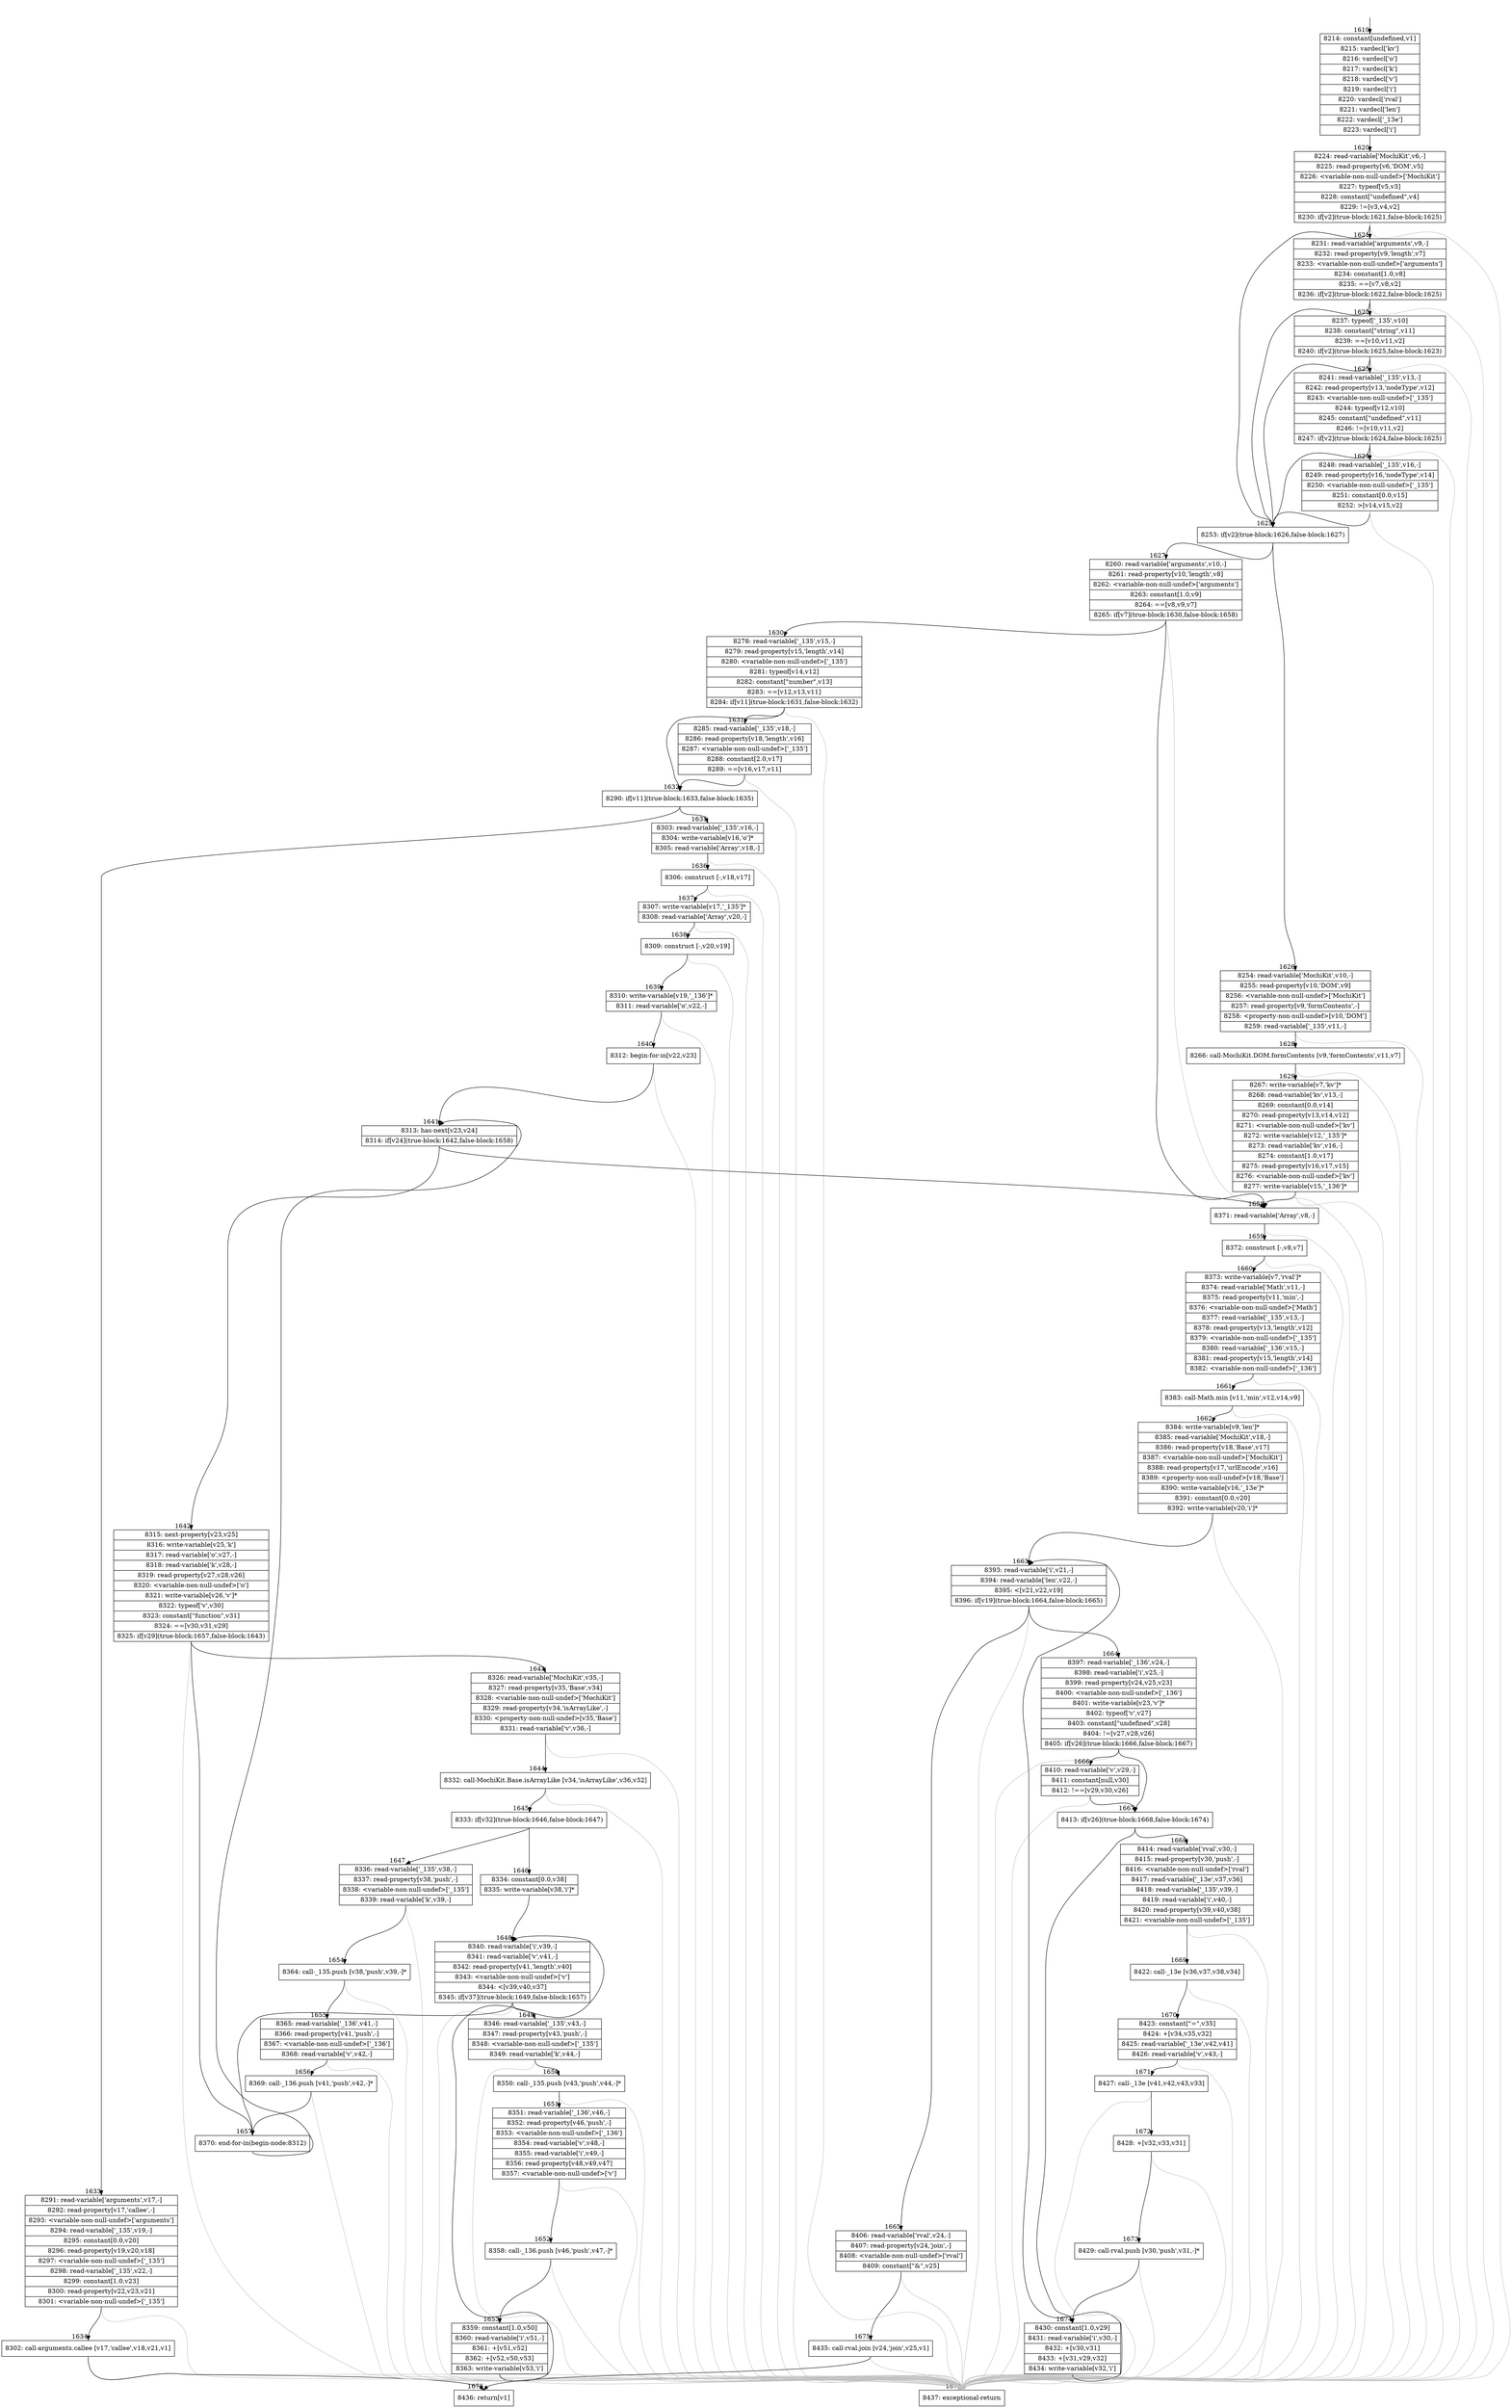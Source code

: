 digraph {
rankdir="TD"
BB_entry112[shape=none,label=""];
BB_entry112 -> BB1619 [tailport=s, headport=n, headlabel="    1619"]
BB1619 [shape=record label="{8214: constant[undefined,v1]|8215: vardecl['kv']|8216: vardecl['o']|8217: vardecl['k']|8218: vardecl['v']|8219: vardecl['i']|8220: vardecl['rval']|8221: vardecl['len']|8222: vardecl['_13e']|8223: vardecl['i']}" ] 
BB1619 -> BB1620 [tailport=s, headport=n, headlabel="      1620"]
BB1620 [shape=record label="{8224: read-variable['MochiKit',v6,-]|8225: read-property[v6,'DOM',v5]|8226: \<variable-non-null-undef\>['MochiKit']|8227: typeof[v5,v3]|8228: constant[\"undefined\",v4]|8229: !=[v3,v4,v2]|8230: if[v2](true-block:1621,false-block:1625)}" ] 
BB1620 -> BB1625 [tailport=s, headport=n, headlabel="      1625"]
BB1620 -> BB1621 [tailport=s, headport=n, headlabel="      1621"]
BB1620 -> BB1677 [tailport=s, headport=n, color=gray, headlabel="      1677"]
BB1621 [shape=record label="{8231: read-variable['arguments',v9,-]|8232: read-property[v9,'length',v7]|8233: \<variable-non-null-undef\>['arguments']|8234: constant[1.0,v8]|8235: ==[v7,v8,v2]|8236: if[v2](true-block:1622,false-block:1625)}" ] 
BB1621 -> BB1625 [tailport=s, headport=n]
BB1621 -> BB1622 [tailport=s, headport=n, headlabel="      1622"]
BB1621 -> BB1677 [tailport=s, headport=n, color=gray]
BB1622 [shape=record label="{8237: typeof['_135',v10]|8238: constant[\"string\",v11]|8239: ==[v10,v11,v2]|8240: if[v2](true-block:1625,false-block:1623)}" ] 
BB1622 -> BB1625 [tailport=s, headport=n]
BB1622 -> BB1623 [tailport=s, headport=n, headlabel="      1623"]
BB1622 -> BB1677 [tailport=s, headport=n, color=gray]
BB1623 [shape=record label="{8241: read-variable['_135',v13,-]|8242: read-property[v13,'nodeType',v12]|8243: \<variable-non-null-undef\>['_135']|8244: typeof[v12,v10]|8245: constant[\"undefined\",v11]|8246: !=[v10,v11,v2]|8247: if[v2](true-block:1624,false-block:1625)}" ] 
BB1623 -> BB1625 [tailport=s, headport=n]
BB1623 -> BB1624 [tailport=s, headport=n, headlabel="      1624"]
BB1623 -> BB1677 [tailport=s, headport=n, color=gray]
BB1624 [shape=record label="{8248: read-variable['_135',v16,-]|8249: read-property[v16,'nodeType',v14]|8250: \<variable-non-null-undef\>['_135']|8251: constant[0.0,v15]|8252: \>[v14,v15,v2]}" ] 
BB1624 -> BB1625 [tailport=s, headport=n]
BB1624 -> BB1677 [tailport=s, headport=n, color=gray]
BB1625 [shape=record label="{8253: if[v2](true-block:1626,false-block:1627)}" ] 
BB1625 -> BB1626 [tailport=s, headport=n, headlabel="      1626"]
BB1625 -> BB1627 [tailport=s, headport=n, headlabel="      1627"]
BB1626 [shape=record label="{8254: read-variable['MochiKit',v10,-]|8255: read-property[v10,'DOM',v9]|8256: \<variable-non-null-undef\>['MochiKit']|8257: read-property[v9,'formContents',-]|8258: \<property-non-null-undef\>[v10,'DOM']|8259: read-variable['_135',v11,-]}" ] 
BB1626 -> BB1628 [tailport=s, headport=n, headlabel="      1628"]
BB1626 -> BB1677 [tailport=s, headport=n, color=gray]
BB1627 [shape=record label="{8260: read-variable['arguments',v10,-]|8261: read-property[v10,'length',v8]|8262: \<variable-non-null-undef\>['arguments']|8263: constant[1.0,v9]|8264: ==[v8,v9,v7]|8265: if[v7](true-block:1630,false-block:1658)}" ] 
BB1627 -> BB1630 [tailport=s, headport=n, headlabel="      1630"]
BB1627 -> BB1658 [tailport=s, headport=n, headlabel="      1658"]
BB1627 -> BB1677 [tailport=s, headport=n, color=gray]
BB1628 [shape=record label="{8266: call-MochiKit.DOM.formContents [v9,'formContents',v11,v7]}" ] 
BB1628 -> BB1629 [tailport=s, headport=n, headlabel="      1629"]
BB1628 -> BB1677 [tailport=s, headport=n, color=gray]
BB1629 [shape=record label="{8267: write-variable[v7,'kv']*|8268: read-variable['kv',v13,-]|8269: constant[0.0,v14]|8270: read-property[v13,v14,v12]|8271: \<variable-non-null-undef\>['kv']|8272: write-variable[v12,'_135']*|8273: read-variable['kv',v16,-]|8274: constant[1.0,v17]|8275: read-property[v16,v17,v15]|8276: \<variable-non-null-undef\>['kv']|8277: write-variable[v15,'_136']*}" ] 
BB1629 -> BB1658 [tailport=s, headport=n]
BB1629 -> BB1677 [tailport=s, headport=n, color=gray]
BB1630 [shape=record label="{8278: read-variable['_135',v15,-]|8279: read-property[v15,'length',v14]|8280: \<variable-non-null-undef\>['_135']|8281: typeof[v14,v12]|8282: constant[\"number\",v13]|8283: ==[v12,v13,v11]|8284: if[v11](true-block:1631,false-block:1632)}" ] 
BB1630 -> BB1632 [tailport=s, headport=n, headlabel="      1632"]
BB1630 -> BB1631 [tailport=s, headport=n, headlabel="      1631"]
BB1630 -> BB1677 [tailport=s, headport=n, color=gray]
BB1631 [shape=record label="{8285: read-variable['_135',v18,-]|8286: read-property[v18,'length',v16]|8287: \<variable-non-null-undef\>['_135']|8288: constant[2.0,v17]|8289: ==[v16,v17,v11]}" ] 
BB1631 -> BB1632 [tailport=s, headport=n]
BB1631 -> BB1677 [tailport=s, headport=n, color=gray]
BB1632 [shape=record label="{8290: if[v11](true-block:1633,false-block:1635)}" ] 
BB1632 -> BB1633 [tailport=s, headport=n, headlabel="      1633"]
BB1632 -> BB1635 [tailport=s, headport=n, headlabel="      1635"]
BB1633 [shape=record label="{8291: read-variable['arguments',v17,-]|8292: read-property[v17,'callee',-]|8293: \<variable-non-null-undef\>['arguments']|8294: read-variable['_135',v19,-]|8295: constant[0.0,v20]|8296: read-property[v19,v20,v18]|8297: \<variable-non-null-undef\>['_135']|8298: read-variable['_135',v22,-]|8299: constant[1.0,v23]|8300: read-property[v22,v23,v21]|8301: \<variable-non-null-undef\>['_135']}" ] 
BB1633 -> BB1634 [tailport=s, headport=n, headlabel="      1634"]
BB1633 -> BB1677 [tailport=s, headport=n, color=gray]
BB1634 [shape=record label="{8302: call-arguments.callee [v17,'callee',v18,v21,v1]}" ] 
BB1634 -> BB1676 [tailport=s, headport=n, headlabel="      1676"]
BB1634 -> BB1677 [tailport=s, headport=n, color=gray]
BB1635 [shape=record label="{8303: read-variable['_135',v16,-]|8304: write-variable[v16,'o']*|8305: read-variable['Array',v18,-]}" ] 
BB1635 -> BB1636 [tailport=s, headport=n, headlabel="      1636"]
BB1635 -> BB1677 [tailport=s, headport=n, color=gray]
BB1636 [shape=record label="{8306: construct [-,v18,v17]}" ] 
BB1636 -> BB1637 [tailport=s, headport=n, headlabel="      1637"]
BB1636 -> BB1677 [tailport=s, headport=n, color=gray]
BB1637 [shape=record label="{8307: write-variable[v17,'_135']*|8308: read-variable['Array',v20,-]}" ] 
BB1637 -> BB1638 [tailport=s, headport=n, headlabel="      1638"]
BB1637 -> BB1677 [tailport=s, headport=n, color=gray]
BB1638 [shape=record label="{8309: construct [-,v20,v19]}" ] 
BB1638 -> BB1639 [tailport=s, headport=n, headlabel="      1639"]
BB1638 -> BB1677 [tailport=s, headport=n, color=gray]
BB1639 [shape=record label="{8310: write-variable[v19,'_136']*|8311: read-variable['o',v22,-]}" ] 
BB1639 -> BB1640 [tailport=s, headport=n, headlabel="      1640"]
BB1639 -> BB1677 [tailport=s, headport=n, color=gray]
BB1640 [shape=record label="{8312: begin-for-in[v22,v23]}" ] 
BB1640 -> BB1641 [tailport=s, headport=n, headlabel="      1641"]
BB1640 -> BB1677 [tailport=s, headport=n, color=gray]
BB1641 [shape=record label="{8313: has-next[v23,v24]|8314: if[v24](true-block:1642,false-block:1658)}" ] 
BB1641 -> BB1642 [tailport=s, headport=n, headlabel="      1642"]
BB1641 -> BB1658 [tailport=s, headport=n]
BB1642 [shape=record label="{8315: next-property[v23,v25]|8316: write-variable[v25,'k']|8317: read-variable['o',v27,-]|8318: read-variable['k',v28,-]|8319: read-property[v27,v28,v26]|8320: \<variable-non-null-undef\>['o']|8321: write-variable[v26,'v']*|8322: typeof['v',v30]|8323: constant[\"function\",v31]|8324: ==[v30,v31,v29]|8325: if[v29](true-block:1657,false-block:1643)}" ] 
BB1642 -> BB1657 [tailport=s, headport=n, headlabel="      1657"]
BB1642 -> BB1643 [tailport=s, headport=n, headlabel="      1643"]
BB1642 -> BB1677 [tailport=s, headport=n, color=gray]
BB1643 [shape=record label="{8326: read-variable['MochiKit',v35,-]|8327: read-property[v35,'Base',v34]|8328: \<variable-non-null-undef\>['MochiKit']|8329: read-property[v34,'isArrayLike',-]|8330: \<property-non-null-undef\>[v35,'Base']|8331: read-variable['v',v36,-]}" ] 
BB1643 -> BB1644 [tailport=s, headport=n, headlabel="      1644"]
BB1643 -> BB1677 [tailport=s, headport=n, color=gray]
BB1644 [shape=record label="{8332: call-MochiKit.Base.isArrayLike [v34,'isArrayLike',v36,v32]}" ] 
BB1644 -> BB1645 [tailport=s, headport=n, headlabel="      1645"]
BB1644 -> BB1677 [tailport=s, headport=n, color=gray]
BB1645 [shape=record label="{8333: if[v32](true-block:1646,false-block:1647)}" ] 
BB1645 -> BB1646 [tailport=s, headport=n, headlabel="      1646"]
BB1645 -> BB1647 [tailport=s, headport=n, headlabel="      1647"]
BB1646 [shape=record label="{8334: constant[0.0,v38]|8335: write-variable[v38,'i']*}" ] 
BB1646 -> BB1648 [tailport=s, headport=n, headlabel="      1648"]
BB1647 [shape=record label="{8336: read-variable['_135',v38,-]|8337: read-property[v38,'push',-]|8338: \<variable-non-null-undef\>['_135']|8339: read-variable['k',v39,-]}" ] 
BB1647 -> BB1654 [tailport=s, headport=n, headlabel="      1654"]
BB1647 -> BB1677 [tailport=s, headport=n, color=gray]
BB1648 [shape=record label="{8340: read-variable['i',v39,-]|8341: read-variable['v',v41,-]|8342: read-property[v41,'length',v40]|8343: \<variable-non-null-undef\>['v']|8344: \<[v39,v40,v37]|8345: if[v37](true-block:1649,false-block:1657)}" ] 
BB1648 -> BB1649 [tailport=s, headport=n, headlabel="      1649"]
BB1648 -> BB1657 [tailport=s, headport=n]
BB1648 -> BB1677 [tailport=s, headport=n, color=gray]
BB1649 [shape=record label="{8346: read-variable['_135',v43,-]|8347: read-property[v43,'push',-]|8348: \<variable-non-null-undef\>['_135']|8349: read-variable['k',v44,-]}" ] 
BB1649 -> BB1650 [tailport=s, headport=n, headlabel="      1650"]
BB1649 -> BB1677 [tailport=s, headport=n, color=gray]
BB1650 [shape=record label="{8350: call-_135.push [v43,'push',v44,-]*}" ] 
BB1650 -> BB1651 [tailport=s, headport=n, headlabel="      1651"]
BB1650 -> BB1677 [tailport=s, headport=n, color=gray]
BB1651 [shape=record label="{8351: read-variable['_136',v46,-]|8352: read-property[v46,'push',-]|8353: \<variable-non-null-undef\>['_136']|8354: read-variable['v',v48,-]|8355: read-variable['i',v49,-]|8356: read-property[v48,v49,v47]|8357: \<variable-non-null-undef\>['v']}" ] 
BB1651 -> BB1652 [tailport=s, headport=n, headlabel="      1652"]
BB1651 -> BB1677 [tailport=s, headport=n, color=gray]
BB1652 [shape=record label="{8358: call-_136.push [v46,'push',v47,-]*}" ] 
BB1652 -> BB1653 [tailport=s, headport=n, headlabel="      1653"]
BB1652 -> BB1677 [tailport=s, headport=n, color=gray]
BB1653 [shape=record label="{8359: constant[1.0,v50]|8360: read-variable['i',v51,-]|8361: +[v51,v52]|8362: +[v52,v50,v53]|8363: write-variable[v53,'i']}" ] 
BB1653 -> BB1648 [tailport=s, headport=n]
BB1653 -> BB1677 [tailport=s, headport=n, color=gray]
BB1654 [shape=record label="{8364: call-_135.push [v38,'push',v39,-]*}" ] 
BB1654 -> BB1655 [tailport=s, headport=n, headlabel="      1655"]
BB1654 -> BB1677 [tailport=s, headport=n, color=gray]
BB1655 [shape=record label="{8365: read-variable['_136',v41,-]|8366: read-property[v41,'push',-]|8367: \<variable-non-null-undef\>['_136']|8368: read-variable['v',v42,-]}" ] 
BB1655 -> BB1656 [tailport=s, headport=n, headlabel="      1656"]
BB1655 -> BB1677 [tailport=s, headport=n, color=gray]
BB1656 [shape=record label="{8369: call-_136.push [v41,'push',v42,-]*}" ] 
BB1656 -> BB1657 [tailport=s, headport=n]
BB1656 -> BB1677 [tailport=s, headport=n, color=gray]
BB1657 [shape=record label="{8370: end-for-in(begin-node:8312)}" ] 
BB1657 -> BB1641 [tailport=s, headport=n]
BB1658 [shape=record label="{8371: read-variable['Array',v8,-]}" ] 
BB1658 -> BB1659 [tailport=s, headport=n, headlabel="      1659"]
BB1658 -> BB1677 [tailport=s, headport=n, color=gray]
BB1659 [shape=record label="{8372: construct [-,v8,v7]}" ] 
BB1659 -> BB1660 [tailport=s, headport=n, headlabel="      1660"]
BB1659 -> BB1677 [tailport=s, headport=n, color=gray]
BB1660 [shape=record label="{8373: write-variable[v7,'rval']*|8374: read-variable['Math',v11,-]|8375: read-property[v11,'min',-]|8376: \<variable-non-null-undef\>['Math']|8377: read-variable['_135',v13,-]|8378: read-property[v13,'length',v12]|8379: \<variable-non-null-undef\>['_135']|8380: read-variable['_136',v15,-]|8381: read-property[v15,'length',v14]|8382: \<variable-non-null-undef\>['_136']}" ] 
BB1660 -> BB1661 [tailport=s, headport=n, headlabel="      1661"]
BB1660 -> BB1677 [tailport=s, headport=n, color=gray]
BB1661 [shape=record label="{8383: call-Math.min [v11,'min',v12,v14,v9]}" ] 
BB1661 -> BB1662 [tailport=s, headport=n, headlabel="      1662"]
BB1661 -> BB1677 [tailport=s, headport=n, color=gray]
BB1662 [shape=record label="{8384: write-variable[v9,'len']*|8385: read-variable['MochiKit',v18,-]|8386: read-property[v18,'Base',v17]|8387: \<variable-non-null-undef\>['MochiKit']|8388: read-property[v17,'urlEncode',v16]|8389: \<property-non-null-undef\>[v18,'Base']|8390: write-variable[v16,'_13e']*|8391: constant[0.0,v20]|8392: write-variable[v20,'i']*}" ] 
BB1662 -> BB1663 [tailport=s, headport=n, headlabel="      1663"]
BB1662 -> BB1677 [tailport=s, headport=n, color=gray]
BB1663 [shape=record label="{8393: read-variable['i',v21,-]|8394: read-variable['len',v22,-]|8395: \<[v21,v22,v19]|8396: if[v19](true-block:1664,false-block:1665)}" ] 
BB1663 -> BB1664 [tailport=s, headport=n, headlabel="      1664"]
BB1663 -> BB1665 [tailport=s, headport=n, headlabel="      1665"]
BB1663 -> BB1677 [tailport=s, headport=n, color=gray]
BB1664 [shape=record label="{8397: read-variable['_136',v24,-]|8398: read-variable['i',v25,-]|8399: read-property[v24,v25,v23]|8400: \<variable-non-null-undef\>['_136']|8401: write-variable[v23,'v']*|8402: typeof['v',v27]|8403: constant[\"undefined\",v28]|8404: !=[v27,v28,v26]|8405: if[v26](true-block:1666,false-block:1667)}" ] 
BB1664 -> BB1667 [tailport=s, headport=n, headlabel="      1667"]
BB1664 -> BB1666 [tailport=s, headport=n, headlabel="      1666"]
BB1664 -> BB1677 [tailport=s, headport=n, color=gray]
BB1665 [shape=record label="{8406: read-variable['rval',v24,-]|8407: read-property[v24,'join',-]|8408: \<variable-non-null-undef\>['rval']|8409: constant[\"&\",v25]}" ] 
BB1665 -> BB1675 [tailport=s, headport=n, headlabel="      1675"]
BB1665 -> BB1677 [tailport=s, headport=n, color=gray]
BB1666 [shape=record label="{8410: read-variable['v',v29,-]|8411: constant[null,v30]|8412: !==[v29,v30,v26]}" ] 
BB1666 -> BB1667 [tailport=s, headport=n]
BB1666 -> BB1677 [tailport=s, headport=n, color=gray]
BB1667 [shape=record label="{8413: if[v26](true-block:1668,false-block:1674)}" ] 
BB1667 -> BB1668 [tailport=s, headport=n, headlabel="      1668"]
BB1667 -> BB1674 [tailport=s, headport=n, headlabel="      1674"]
BB1668 [shape=record label="{8414: read-variable['rval',v30,-]|8415: read-property[v30,'push',-]|8416: \<variable-non-null-undef\>['rval']|8417: read-variable['_13e',v37,v36]|8418: read-variable['_135',v39,-]|8419: read-variable['i',v40,-]|8420: read-property[v39,v40,v38]|8421: \<variable-non-null-undef\>['_135']}" ] 
BB1668 -> BB1669 [tailport=s, headport=n, headlabel="      1669"]
BB1668 -> BB1677 [tailport=s, headport=n, color=gray]
BB1669 [shape=record label="{8422: call-_13e [v36,v37,v38,v34]}" ] 
BB1669 -> BB1670 [tailport=s, headport=n, headlabel="      1670"]
BB1669 -> BB1677 [tailport=s, headport=n, color=gray]
BB1670 [shape=record label="{8423: constant[\"=\",v35]|8424: +[v34,v35,v32]|8425: read-variable['_13e',v42,v41]|8426: read-variable['v',v43,-]}" ] 
BB1670 -> BB1671 [tailport=s, headport=n, headlabel="      1671"]
BB1670 -> BB1677 [tailport=s, headport=n, color=gray]
BB1671 [shape=record label="{8427: call-_13e [v41,v42,v43,v33]}" ] 
BB1671 -> BB1672 [tailport=s, headport=n, headlabel="      1672"]
BB1671 -> BB1677 [tailport=s, headport=n, color=gray]
BB1672 [shape=record label="{8428: +[v32,v33,v31]}" ] 
BB1672 -> BB1673 [tailport=s, headport=n, headlabel="      1673"]
BB1672 -> BB1677 [tailport=s, headport=n, color=gray]
BB1673 [shape=record label="{8429: call-rval.push [v30,'push',v31,-]*}" ] 
BB1673 -> BB1674 [tailport=s, headport=n]
BB1673 -> BB1677 [tailport=s, headport=n, color=gray]
BB1674 [shape=record label="{8430: constant[1.0,v29]|8431: read-variable['i',v30,-]|8432: +[v30,v31]|8433: +[v31,v29,v32]|8434: write-variable[v32,'i']}" ] 
BB1674 -> BB1663 [tailport=s, headport=n]
BB1674 -> BB1677 [tailport=s, headport=n, color=gray]
BB1675 [shape=record label="{8435: call-rval.join [v24,'join',v25,v1]}" ] 
BB1675 -> BB1676 [tailport=s, headport=n]
BB1675 -> BB1677 [tailport=s, headport=n, color=gray]
BB1676 [shape=record label="{8436: return[v1]}" ] 
BB1677 [shape=record label="{8437: exceptional-return}" ] 
//#$~ 964
}
